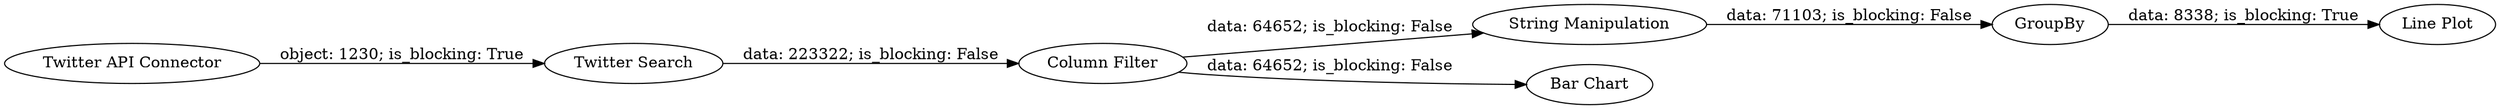 digraph {
	"3098911696967290463_2" [label="Twitter Search"]
	"3098911696967290463_7" [label="String Manipulation"]
	"3098911696967290463_9" [label="Line Plot"]
	"3098911696967290463_8" [label=GroupBy]
	"3098911696967290463_1" [label="Twitter API Connector"]
	"3098911696967290463_5" [label="Bar Chart"]
	"3098911696967290463_4" [label="Column Filter"]
	"3098911696967290463_7" -> "3098911696967290463_8" [label="data: 71103; is_blocking: False"]
	"3098911696967290463_4" -> "3098911696967290463_7" [label="data: 64652; is_blocking: False"]
	"3098911696967290463_2" -> "3098911696967290463_4" [label="data: 223322; is_blocking: False"]
	"3098911696967290463_1" -> "3098911696967290463_2" [label="object: 1230; is_blocking: True"]
	"3098911696967290463_4" -> "3098911696967290463_5" [label="data: 64652; is_blocking: False"]
	"3098911696967290463_8" -> "3098911696967290463_9" [label="data: 8338; is_blocking: True"]
	rankdir=LR
}
